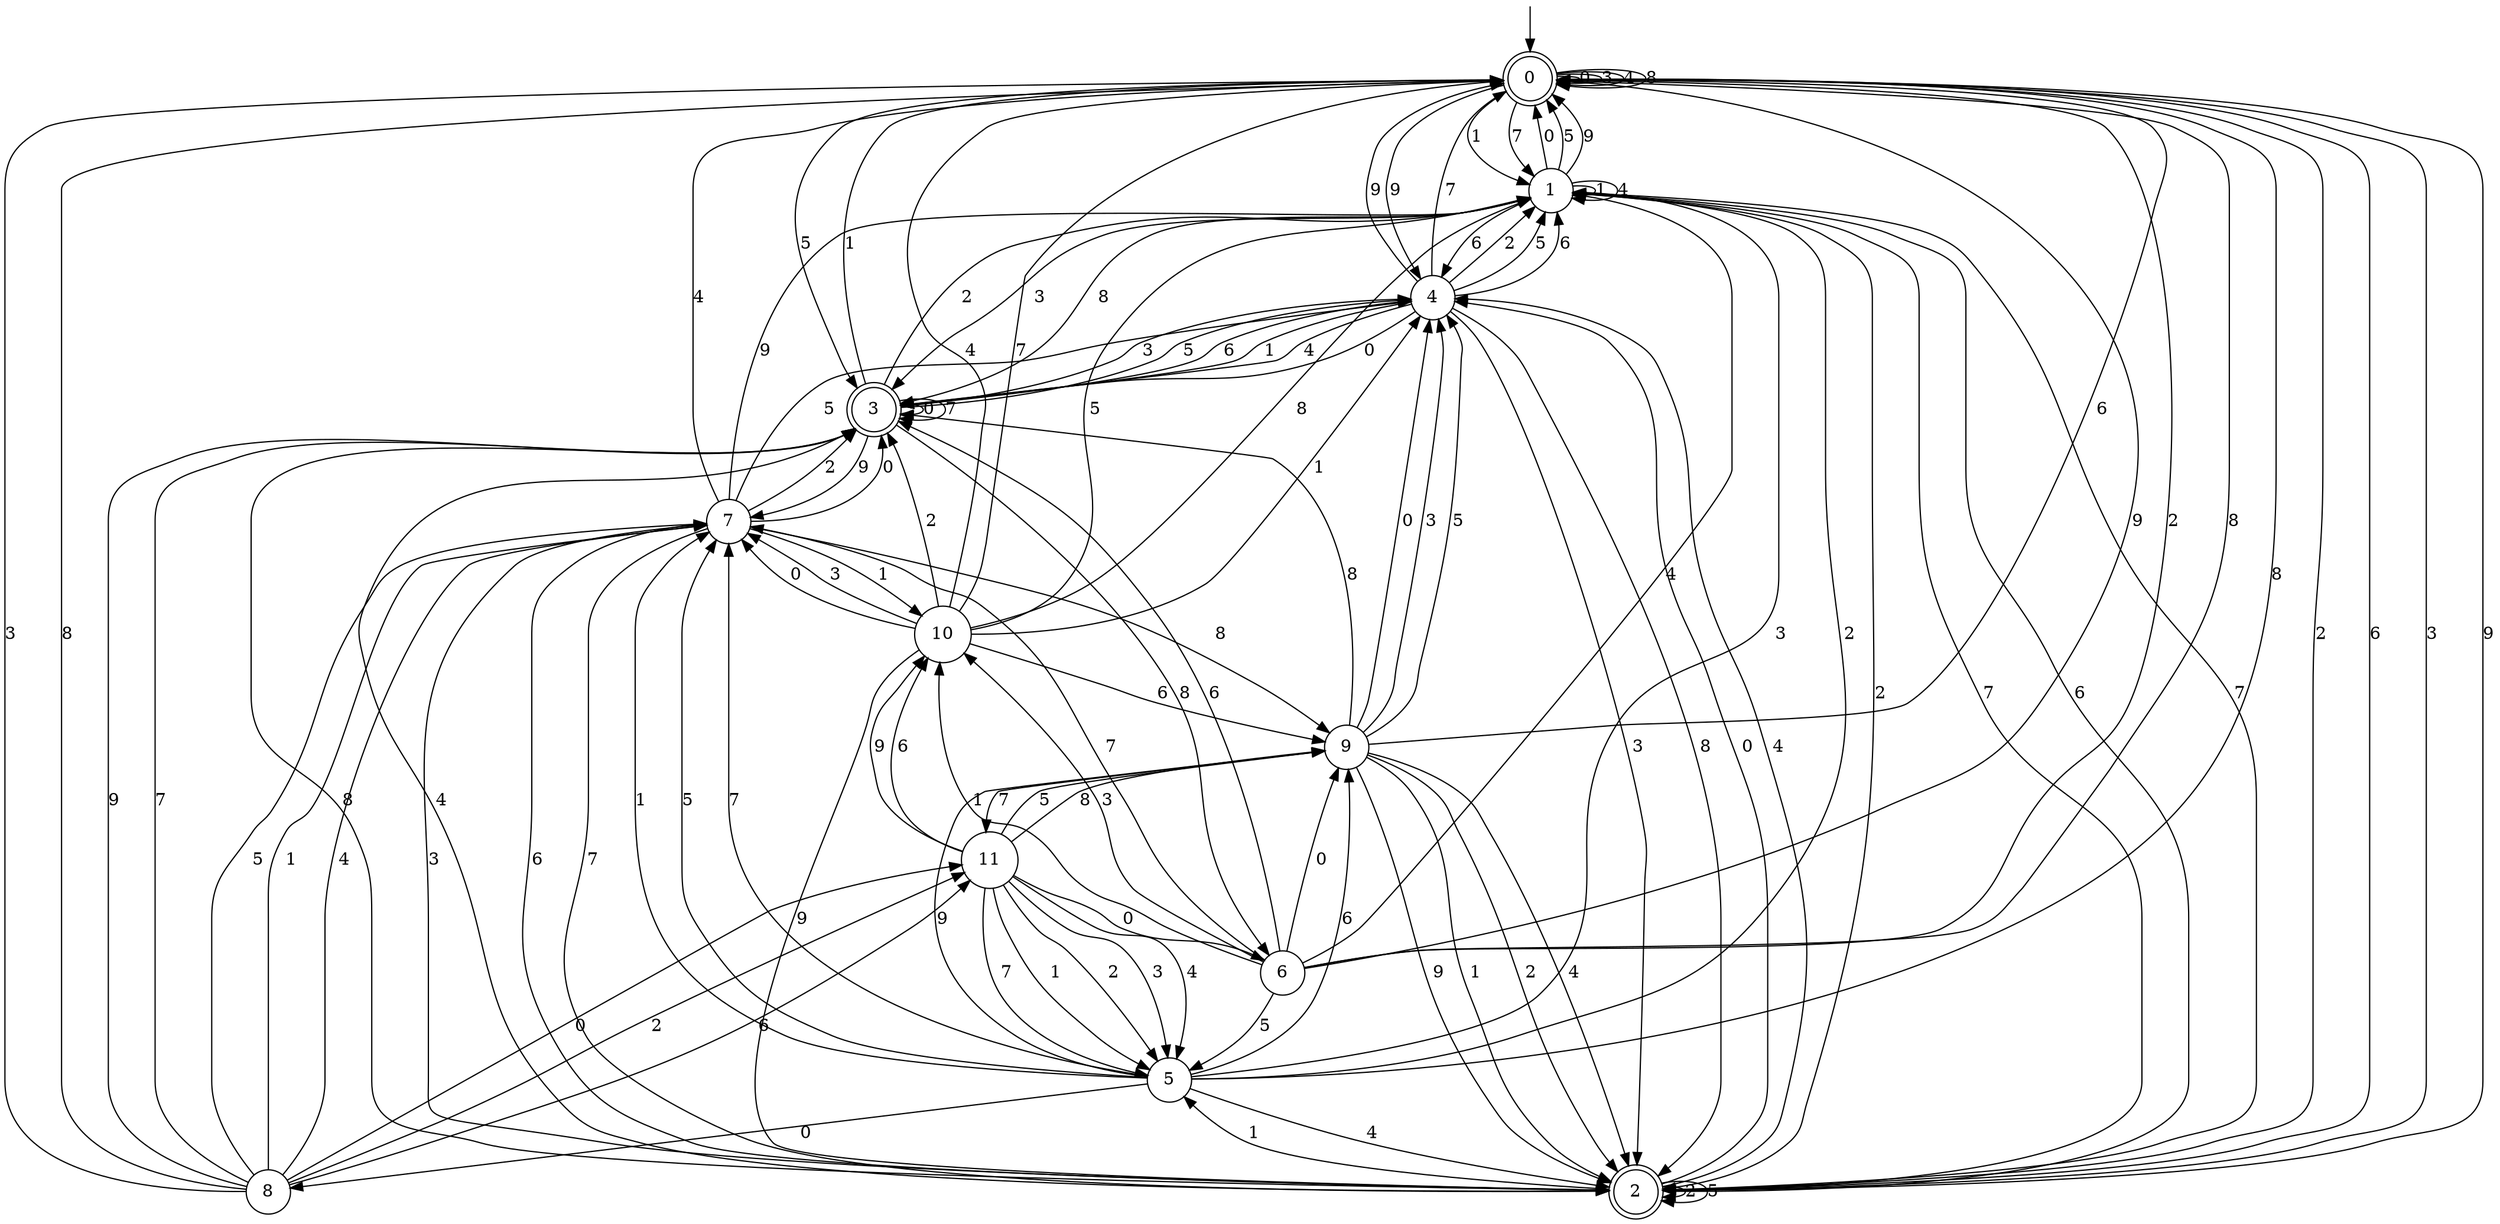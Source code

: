 digraph g {

	s0 [shape="doublecircle" label="0"];
	s1 [shape="circle" label="1"];
	s2 [shape="doublecircle" label="2"];
	s3 [shape="doublecircle" label="3"];
	s4 [shape="circle" label="4"];
	s5 [shape="circle" label="5"];
	s6 [shape="circle" label="6"];
	s7 [shape="circle" label="7"];
	s8 [shape="circle" label="8"];
	s9 [shape="circle" label="9"];
	s10 [shape="circle" label="10"];
	s11 [shape="circle" label="11"];
	s0 -> s0 [label="0"];
	s0 -> s1 [label="1"];
	s0 -> s2 [label="2"];
	s0 -> s0 [label="3"];
	s0 -> s0 [label="4"];
	s0 -> s3 [label="5"];
	s0 -> s2 [label="6"];
	s0 -> s1 [label="7"];
	s0 -> s0 [label="8"];
	s0 -> s4 [label="9"];
	s1 -> s0 [label="0"];
	s1 -> s1 [label="1"];
	s1 -> s2 [label="2"];
	s1 -> s3 [label="3"];
	s1 -> s1 [label="4"];
	s1 -> s0 [label="5"];
	s1 -> s4 [label="6"];
	s1 -> s2 [label="7"];
	s1 -> s3 [label="8"];
	s1 -> s0 [label="9"];
	s2 -> s4 [label="0"];
	s2 -> s5 [label="1"];
	s2 -> s2 [label="2"];
	s2 -> s0 [label="3"];
	s2 -> s4 [label="4"];
	s2 -> s2 [label="5"];
	s2 -> s1 [label="6"];
	s2 -> s1 [label="7"];
	s2 -> s3 [label="8"];
	s2 -> s0 [label="9"];
	s3 -> s3 [label="0"];
	s3 -> s0 [label="1"];
	s3 -> s1 [label="2"];
	s3 -> s4 [label="3"];
	s3 -> s2 [label="4"];
	s3 -> s4 [label="5"];
	s3 -> s4 [label="6"];
	s3 -> s3 [label="7"];
	s3 -> s6 [label="8"];
	s3 -> s7 [label="9"];
	s4 -> s3 [label="0"];
	s4 -> s3 [label="1"];
	s4 -> s1 [label="2"];
	s4 -> s2 [label="3"];
	s4 -> s3 [label="4"];
	s4 -> s1 [label="5"];
	s4 -> s1 [label="6"];
	s4 -> s0 [label="7"];
	s4 -> s2 [label="8"];
	s4 -> s0 [label="9"];
	s5 -> s8 [label="0"];
	s5 -> s7 [label="1"];
	s5 -> s1 [label="2"];
	s5 -> s1 [label="3"];
	s5 -> s2 [label="4"];
	s5 -> s7 [label="5"];
	s5 -> s9 [label="6"];
	s5 -> s7 [label="7"];
	s5 -> s0 [label="8"];
	s5 -> s9 [label="9"];
	s6 -> s9 [label="0"];
	s6 -> s10 [label="1"];
	s6 -> s0 [label="2"];
	s6 -> s10 [label="3"];
	s6 -> s1 [label="4"];
	s6 -> s5 [label="5"];
	s6 -> s3 [label="6"];
	s6 -> s7 [label="7"];
	s6 -> s0 [label="8"];
	s6 -> s0 [label="9"];
	s7 -> s3 [label="0"];
	s7 -> s10 [label="1"];
	s7 -> s3 [label="2"];
	s7 -> s2 [label="3"];
	s7 -> s0 [label="4"];
	s7 -> s4 [label="5"];
	s7 -> s2 [label="6"];
	s7 -> s2 [label="7"];
	s7 -> s9 [label="8"];
	s7 -> s1 [label="9"];
	s8 -> s11 [label="0"];
	s8 -> s7 [label="1"];
	s8 -> s11 [label="2"];
	s8 -> s0 [label="3"];
	s8 -> s7 [label="4"];
	s8 -> s7 [label="5"];
	s8 -> s11 [label="6"];
	s8 -> s3 [label="7"];
	s8 -> s0 [label="8"];
	s8 -> s3 [label="9"];
	s9 -> s4 [label="0"];
	s9 -> s2 [label="1"];
	s9 -> s2 [label="2"];
	s9 -> s4 [label="3"];
	s9 -> s2 [label="4"];
	s9 -> s4 [label="5"];
	s9 -> s0 [label="6"];
	s9 -> s11 [label="7"];
	s9 -> s3 [label="8"];
	s9 -> s2 [label="9"];
	s10 -> s7 [label="0"];
	s10 -> s4 [label="1"];
	s10 -> s3 [label="2"];
	s10 -> s7 [label="3"];
	s10 -> s0 [label="4"];
	s10 -> s1 [label="5"];
	s10 -> s9 [label="6"];
	s10 -> s0 [label="7"];
	s10 -> s1 [label="8"];
	s10 -> s2 [label="9"];
	s11 -> s6 [label="0"];
	s11 -> s5 [label="1"];
	s11 -> s5 [label="2"];
	s11 -> s5 [label="3"];
	s11 -> s5 [label="4"];
	s11 -> s9 [label="5"];
	s11 -> s10 [label="6"];
	s11 -> s5 [label="7"];
	s11 -> s9 [label="8"];
	s11 -> s10 [label="9"];

__start0 [label="" shape="none" width="0" height="0"];
__start0 -> s0;

}
